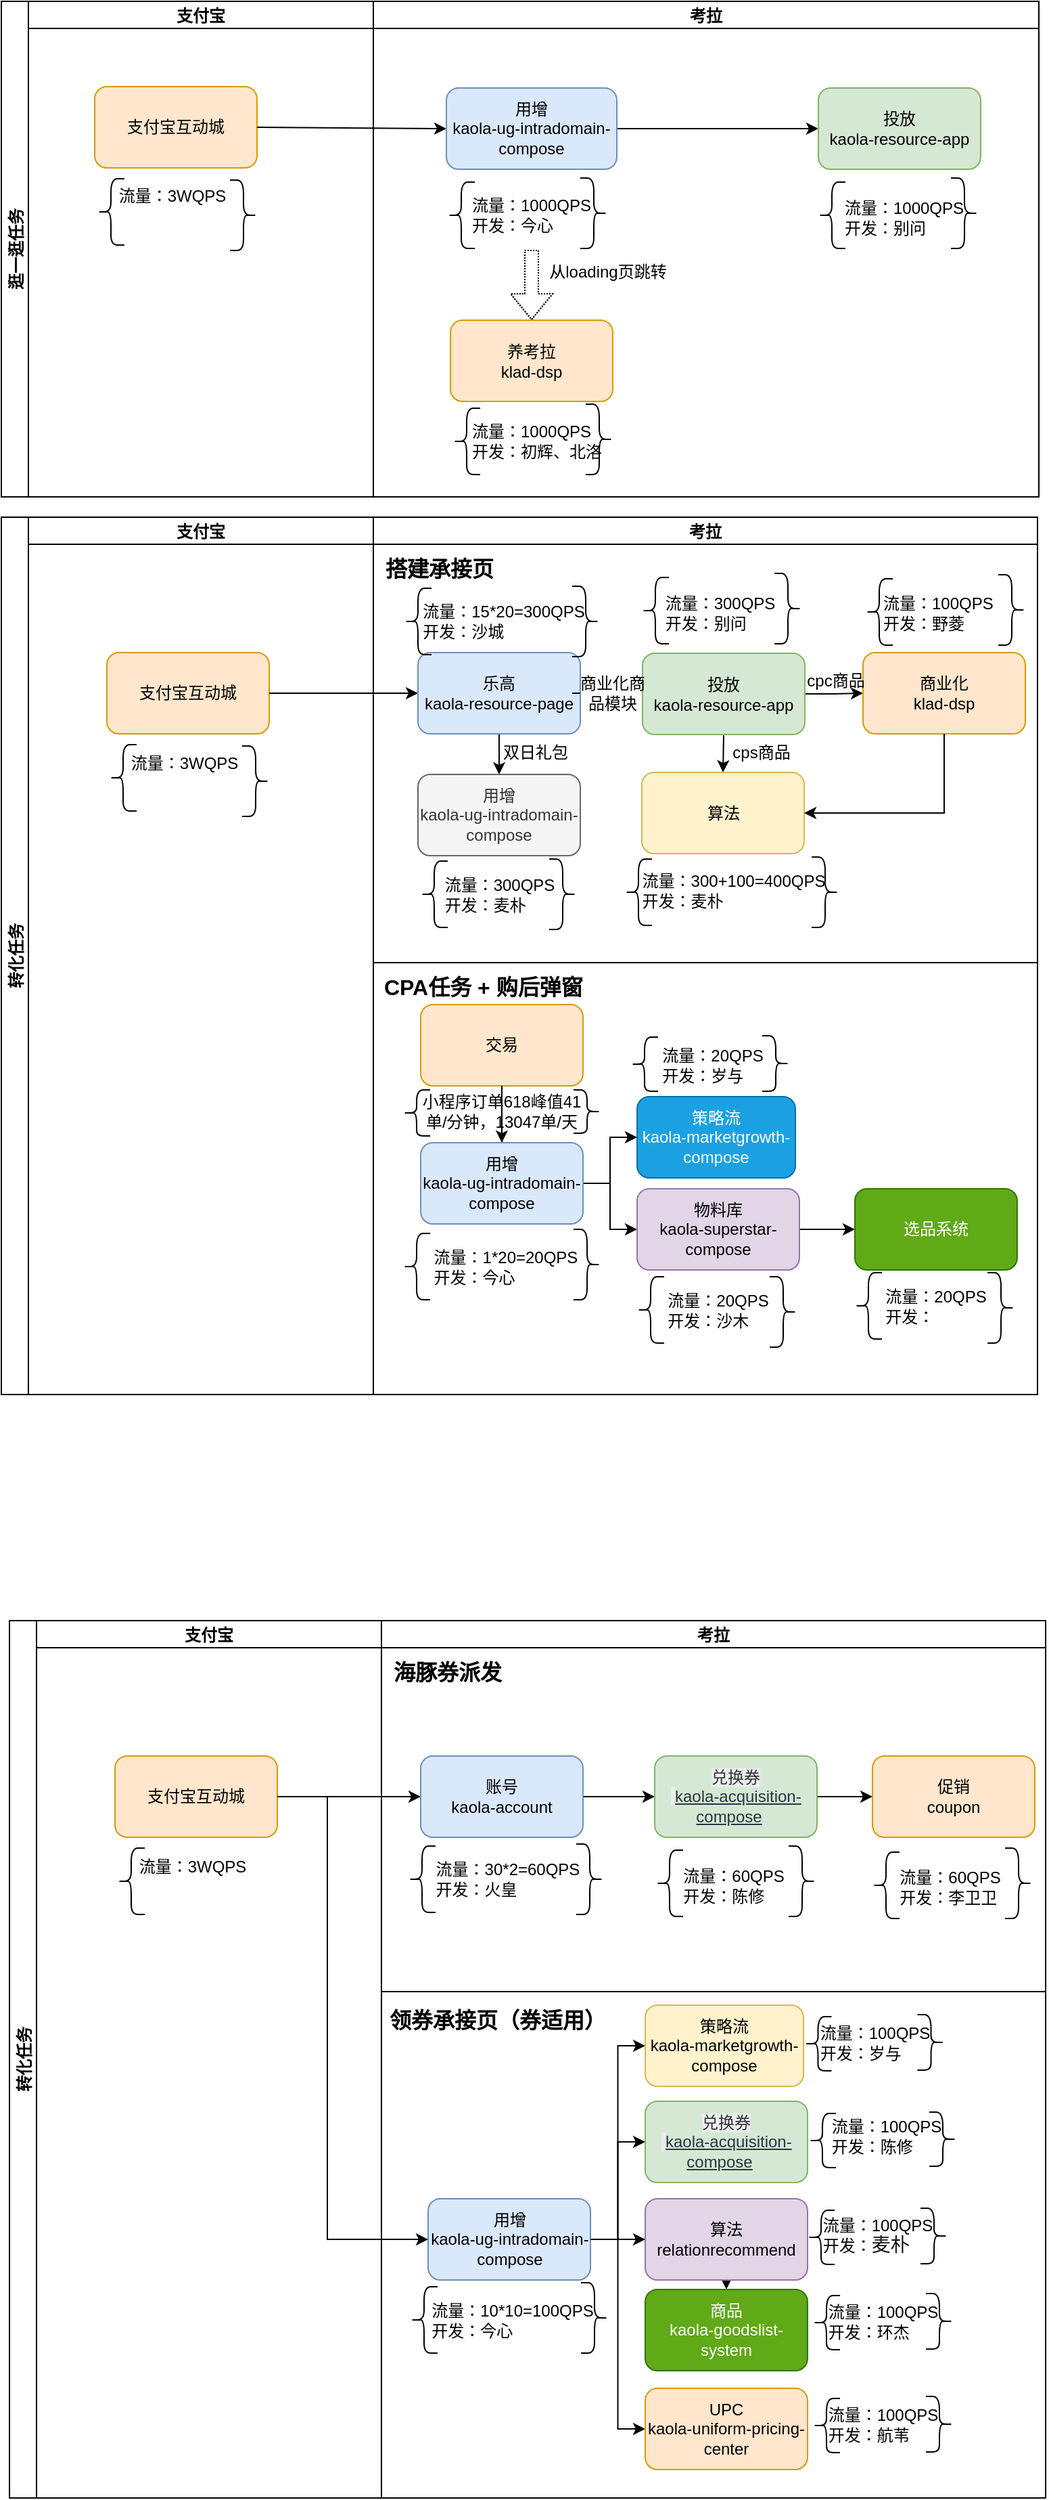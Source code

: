 <mxfile version="15.5.0" type="github">
  <diagram id="3BlrjxMipyuI-pAeFl_A" name="Page-1">
    <mxGraphModel dx="1186" dy="664" grid="0" gridSize="10" guides="1" tooltips="1" connect="1" arrows="1" fold="1" page="1" pageScale="1" pageWidth="827" pageHeight="1169" math="0" shadow="0">
      <root>
        <mxCell id="0" />
        <mxCell id="1" parent="0" />
        <mxCell id="on9SmiyIinQA-yeNhoOn-1" value="转化任务" style="swimlane;childLayout=stackLayout;resizeParent=1;resizeParentMax=0;startSize=20;horizontal=0;horizontalStack=1;" parent="1" vertex="1">
          <mxGeometry x="36" y="421" width="766" height="648" as="geometry" />
        </mxCell>
        <mxCell id="on9SmiyIinQA-yeNhoOn-2" value="支付宝" style="swimlane;startSize=20;" parent="on9SmiyIinQA-yeNhoOn-1" vertex="1">
          <mxGeometry x="20" width="255" height="648" as="geometry" />
        </mxCell>
        <mxCell id="on9SmiyIinQA-yeNhoOn-13" value="支付宝互动城" style="rounded=1;whiteSpace=wrap;html=1;fillColor=#ffe6cc;strokeColor=#d79b00;" parent="on9SmiyIinQA-yeNhoOn-2" vertex="1">
          <mxGeometry x="58" y="100" width="120" height="60" as="geometry" />
        </mxCell>
        <mxCell id="on9SmiyIinQA-yeNhoOn-27" value="" style="shape=curlyBracket;whiteSpace=wrap;html=1;rounded=1;gradientColor=none;" parent="on9SmiyIinQA-yeNhoOn-2" vertex="1">
          <mxGeometry x="60" y="168" width="20" height="49" as="geometry" />
        </mxCell>
        <mxCell id="on9SmiyIinQA-yeNhoOn-28" value="流量：3WQPS" style="text;html=1;strokeColor=none;fillColor=none;align=center;verticalAlign=middle;whiteSpace=wrap;rounded=0;" parent="on9SmiyIinQA-yeNhoOn-2" vertex="1">
          <mxGeometry x="71" y="172" width="89" height="20" as="geometry" />
        </mxCell>
        <mxCell id="on9SmiyIinQA-yeNhoOn-20" value="" style="endArrow=classic;html=1;exitX=1;exitY=0.5;exitDx=0;exitDy=0;entryX=0;entryY=0.5;entryDx=0;entryDy=0;" parent="on9SmiyIinQA-yeNhoOn-1" source="on9SmiyIinQA-yeNhoOn-13" target="on9SmiyIinQA-yeNhoOn-15" edge="1">
          <mxGeometry width="50" height="50" relative="1" as="geometry">
            <mxPoint x="263" y="281" as="sourcePoint" />
            <mxPoint x="313" y="231" as="targetPoint" />
          </mxGeometry>
        </mxCell>
        <mxCell id="on9SmiyIinQA-yeNhoOn-147" value="" style="endArrow=none;html=1;entryX=1;entryY=0.5;entryDx=0;entryDy=0;exitX=0;exitY=0.5;exitDx=0;exitDy=0;" parent="on9SmiyIinQA-yeNhoOn-1" edge="1">
          <mxGeometry width="50" height="50" relative="1" as="geometry">
            <mxPoint x="275" y="329" as="sourcePoint" />
            <mxPoint x="766" y="329" as="targetPoint" />
            <Array as="points">
              <mxPoint x="532" y="329" />
            </Array>
          </mxGeometry>
        </mxCell>
        <mxCell id="on9SmiyIinQA-yeNhoOn-4" value="考拉" style="swimlane;startSize=20;" parent="on9SmiyIinQA-yeNhoOn-1" vertex="1">
          <mxGeometry x="275" width="491" height="648" as="geometry">
            <mxRectangle x="260" width="30" height="480" as="alternateBounds" />
          </mxGeometry>
        </mxCell>
        <mxCell id="on9SmiyIinQA-yeNhoOn-21" style="edgeStyle=orthogonalEdgeStyle;rounded=0;orthogonalLoop=1;jettySize=auto;html=1;exitX=1;exitY=0.5;exitDx=0;exitDy=0;entryX=0;entryY=0.5;entryDx=0;entryDy=0;startArrow=none;" parent="on9SmiyIinQA-yeNhoOn-4" source="VL4KkUoiTy9JS5x9sLnD-87" target="on9SmiyIinQA-yeNhoOn-16" edge="1">
          <mxGeometry relative="1" as="geometry" />
        </mxCell>
        <mxCell id="VL4KkUoiTy9JS5x9sLnD-82" style="edgeStyle=orthogonalEdgeStyle;rounded=0;orthogonalLoop=1;jettySize=auto;html=1;exitX=0.5;exitY=1;exitDx=0;exitDy=0;" edge="1" parent="on9SmiyIinQA-yeNhoOn-4" source="on9SmiyIinQA-yeNhoOn-15" target="VL4KkUoiTy9JS5x9sLnD-81">
          <mxGeometry relative="1" as="geometry" />
        </mxCell>
        <mxCell id="on9SmiyIinQA-yeNhoOn-15" value="乐高&lt;br&gt;kaola-resource-page" style="rounded=1;whiteSpace=wrap;html=1;fillColor=#dae8fc;strokeColor=#6c8ebf;" parent="on9SmiyIinQA-yeNhoOn-4" vertex="1">
          <mxGeometry x="33" y="100" width="120" height="60" as="geometry" />
        </mxCell>
        <mxCell id="on9SmiyIinQA-yeNhoOn-22" style="edgeStyle=orthogonalEdgeStyle;rounded=0;orthogonalLoop=1;jettySize=auto;html=1;exitX=1;exitY=0.5;exitDx=0;exitDy=0;entryX=0;entryY=0.5;entryDx=0;entryDy=0;" parent="on9SmiyIinQA-yeNhoOn-4" source="on9SmiyIinQA-yeNhoOn-16" target="on9SmiyIinQA-yeNhoOn-17" edge="1">
          <mxGeometry relative="1" as="geometry" />
        </mxCell>
        <mxCell id="on9SmiyIinQA-yeNhoOn-23" style="edgeStyle=orthogonalEdgeStyle;rounded=0;orthogonalLoop=1;jettySize=auto;html=1;exitX=0.5;exitY=1;exitDx=0;exitDy=0;entryX=0.5;entryY=0;entryDx=0;entryDy=0;" parent="on9SmiyIinQA-yeNhoOn-4" source="on9SmiyIinQA-yeNhoOn-16" target="on9SmiyIinQA-yeNhoOn-18" edge="1">
          <mxGeometry relative="1" as="geometry" />
        </mxCell>
        <mxCell id="on9SmiyIinQA-yeNhoOn-16" value="投放&lt;br&gt;kaola-resource-app" style="rounded=1;whiteSpace=wrap;html=1;fillColor=#d5e8d4;strokeColor=#82b366;" parent="on9SmiyIinQA-yeNhoOn-4" vertex="1">
          <mxGeometry x="199" y="100.5" width="120" height="60" as="geometry" />
        </mxCell>
        <mxCell id="on9SmiyIinQA-yeNhoOn-17" value="商业化&lt;br&gt;klad-dsp" style="rounded=1;whiteSpace=wrap;html=1;fillColor=#ffe6cc;strokeColor=#d79b00;" parent="on9SmiyIinQA-yeNhoOn-4" vertex="1">
          <mxGeometry x="362" y="100" width="120" height="60" as="geometry" />
        </mxCell>
        <mxCell id="on9SmiyIinQA-yeNhoOn-18" value="算法" style="rounded=1;whiteSpace=wrap;html=1;fillColor=#fff2cc;strokeColor=#d6b656;" parent="on9SmiyIinQA-yeNhoOn-4" vertex="1">
          <mxGeometry x="198.5" y="188.5" width="120" height="60" as="geometry" />
        </mxCell>
        <mxCell id="on9SmiyIinQA-yeNhoOn-30" value="" style="shape=curlyBracket;whiteSpace=wrap;html=1;rounded=1;gradientColor=none;" parent="on9SmiyIinQA-yeNhoOn-4" vertex="1">
          <mxGeometry x="23" y="52.5" width="20" height="49" as="geometry" />
        </mxCell>
        <mxCell id="on9SmiyIinQA-yeNhoOn-31" value="流量：15*20=300QPS&lt;br&gt;&lt;div style=&quot;text-align: left&quot;&gt;&lt;span&gt;开发：沙城&lt;/span&gt;&lt;/div&gt;" style="text;html=1;strokeColor=none;fillColor=none;align=center;verticalAlign=middle;whiteSpace=wrap;rounded=0;" parent="on9SmiyIinQA-yeNhoOn-4" vertex="1">
          <mxGeometry x="32" y="57.5" width="129" height="39" as="geometry" />
        </mxCell>
        <mxCell id="on9SmiyIinQA-yeNhoOn-32" value="" style="shape=curlyBracket;whiteSpace=wrap;html=1;rounded=1;flipH=1;gradientColor=none;" parent="on9SmiyIinQA-yeNhoOn-4" vertex="1">
          <mxGeometry x="147" y="51" width="20" height="52" as="geometry" />
        </mxCell>
        <mxCell id="on9SmiyIinQA-yeNhoOn-33" value="" style="shape=curlyBracket;whiteSpace=wrap;html=1;rounded=1;gradientColor=none;" parent="on9SmiyIinQA-yeNhoOn-4" vertex="1">
          <mxGeometry x="364" y="45.5" width="20" height="49" as="geometry" />
        </mxCell>
        <mxCell id="on9SmiyIinQA-yeNhoOn-34" value="流量：100QPS&lt;br&gt;开发：野菱" style="text;html=1;strokeColor=none;fillColor=none;align=left;verticalAlign=middle;whiteSpace=wrap;rounded=0;" parent="on9SmiyIinQA-yeNhoOn-4" vertex="1">
          <mxGeometry x="375" y="57" width="103" height="28" as="geometry" />
        </mxCell>
        <mxCell id="on9SmiyIinQA-yeNhoOn-35" value="" style="shape=curlyBracket;whiteSpace=wrap;html=1;rounded=1;flipH=1;gradientColor=none;" parent="on9SmiyIinQA-yeNhoOn-4" vertex="1">
          <mxGeometry x="462" y="42.5" width="20" height="52" as="geometry" />
        </mxCell>
        <mxCell id="on9SmiyIinQA-yeNhoOn-36" value="" style="shape=curlyBracket;whiteSpace=wrap;html=1;rounded=1;gradientColor=none;" parent="on9SmiyIinQA-yeNhoOn-4" vertex="1">
          <mxGeometry x="198.5" y="44.5" width="20" height="49" as="geometry" />
        </mxCell>
        <mxCell id="on9SmiyIinQA-yeNhoOn-37" value="流量：300QPS&lt;br&gt;&lt;div style=&quot;text-align: left&quot;&gt;&lt;span&gt;开发：别问&lt;/span&gt;&lt;/div&gt;" style="text;html=1;strokeColor=none;fillColor=none;align=center;verticalAlign=middle;whiteSpace=wrap;rounded=0;" parent="on9SmiyIinQA-yeNhoOn-4" vertex="1">
          <mxGeometry x="204.5" y="54.25" width="102.5" height="32.5" as="geometry" />
        </mxCell>
        <mxCell id="on9SmiyIinQA-yeNhoOn-38" value="" style="shape=curlyBracket;whiteSpace=wrap;html=1;rounded=1;flipH=1;gradientColor=none;" parent="on9SmiyIinQA-yeNhoOn-4" vertex="1">
          <mxGeometry x="296.5" y="41.5" width="20" height="52" as="geometry" />
        </mxCell>
        <mxCell id="on9SmiyIinQA-yeNhoOn-40" value="流量：300+100=400QPS&lt;br&gt;&lt;div style=&quot;text-align: left&quot;&gt;&lt;span&gt;开发：&lt;/span&gt;&lt;span&gt;麦朴&lt;/span&gt;&lt;/div&gt;" style="text;html=1;strokeColor=none;fillColor=none;align=center;verticalAlign=middle;whiteSpace=wrap;rounded=0;" parent="on9SmiyIinQA-yeNhoOn-4" vertex="1">
          <mxGeometry x="195" y="260.5" width="143" height="31" as="geometry" />
        </mxCell>
        <mxCell id="on9SmiyIinQA-yeNhoOn-125" style="edgeStyle=orthogonalEdgeStyle;rounded=0;orthogonalLoop=1;jettySize=auto;html=1;exitX=0.5;exitY=1;exitDx=0;exitDy=0;startArrow=none;" parent="on9SmiyIinQA-yeNhoOn-4" source="VL4KkUoiTy9JS5x9sLnD-2" target="on9SmiyIinQA-yeNhoOn-121" edge="1">
          <mxGeometry relative="1" as="geometry" />
        </mxCell>
        <mxCell id="on9SmiyIinQA-yeNhoOn-119" value="交易" style="rounded=1;whiteSpace=wrap;html=1;glass=0;fillColor=#ffe6cc;strokeColor=#d79b00;" parent="on9SmiyIinQA-yeNhoOn-4" vertex="1">
          <mxGeometry x="35" y="360" width="120" height="60" as="geometry" />
        </mxCell>
        <mxCell id="on9SmiyIinQA-yeNhoOn-136" style="edgeStyle=orthogonalEdgeStyle;rounded=0;orthogonalLoop=1;jettySize=auto;html=1;exitX=1;exitY=0.5;exitDx=0;exitDy=0;entryX=0;entryY=0.5;entryDx=0;entryDy=0;" parent="on9SmiyIinQA-yeNhoOn-4" source="on9SmiyIinQA-yeNhoOn-121" target="on9SmiyIinQA-yeNhoOn-126" edge="1">
          <mxGeometry relative="1" as="geometry" />
        </mxCell>
        <mxCell id="on9SmiyIinQA-yeNhoOn-137" style="edgeStyle=orthogonalEdgeStyle;rounded=0;orthogonalLoop=1;jettySize=auto;html=1;" parent="on9SmiyIinQA-yeNhoOn-4" source="on9SmiyIinQA-yeNhoOn-121" target="on9SmiyIinQA-yeNhoOn-128" edge="1">
          <mxGeometry relative="1" as="geometry" />
        </mxCell>
        <mxCell id="on9SmiyIinQA-yeNhoOn-121" value="用增&lt;br&gt;kaola-ug-intradomain-compose" style="rounded=1;whiteSpace=wrap;html=1;fillColor=#dae8fc;strokeColor=#6c8ebf;" parent="on9SmiyIinQA-yeNhoOn-4" vertex="1">
          <mxGeometry x="35" y="462" width="120" height="60" as="geometry" />
        </mxCell>
        <mxCell id="on9SmiyIinQA-yeNhoOn-122" value="" style="shape=curlyBracket;whiteSpace=wrap;html=1;rounded=1;gradientColor=none;" parent="on9SmiyIinQA-yeNhoOn-4" vertex="1">
          <mxGeometry x="22" y="529" width="20" height="49" as="geometry" />
        </mxCell>
        <mxCell id="on9SmiyIinQA-yeNhoOn-123" value="流量：1*20=20QPS&lt;br&gt;&lt;div style=&quot;text-align: left&quot;&gt;&lt;span&gt;开发：今心&lt;/span&gt;&lt;/div&gt;" style="text;html=1;strokeColor=none;fillColor=none;align=center;verticalAlign=middle;whiteSpace=wrap;rounded=0;" parent="on9SmiyIinQA-yeNhoOn-4" vertex="1">
          <mxGeometry x="34.5" y="534" width="126" height="39" as="geometry" />
        </mxCell>
        <mxCell id="on9SmiyIinQA-yeNhoOn-124" value="" style="shape=curlyBracket;whiteSpace=wrap;html=1;rounded=1;flipH=1;gradientColor=none;" parent="on9SmiyIinQA-yeNhoOn-4" vertex="1">
          <mxGeometry x="148" y="526" width="20" height="52" as="geometry" />
        </mxCell>
        <mxCell id="on9SmiyIinQA-yeNhoOn-126" value="策略流&lt;br&gt;kaola-marketgrowth-compose" style="rounded=1;whiteSpace=wrap;html=1;glass=0;fillColor=#1ba1e2;strokeColor=#006EAF;fontColor=#ffffff;" parent="on9SmiyIinQA-yeNhoOn-4" vertex="1">
          <mxGeometry x="195" y="428" width="117" height="60" as="geometry" />
        </mxCell>
        <mxCell id="on9SmiyIinQA-yeNhoOn-139" value="" style="edgeStyle=orthogonalEdgeStyle;rounded=0;orthogonalLoop=1;jettySize=auto;html=1;" parent="on9SmiyIinQA-yeNhoOn-4" source="on9SmiyIinQA-yeNhoOn-128" target="on9SmiyIinQA-yeNhoOn-138" edge="1">
          <mxGeometry relative="1" as="geometry" />
        </mxCell>
        <mxCell id="on9SmiyIinQA-yeNhoOn-128" value="物料库&lt;br&gt;kaola-superstar-compose" style="rounded=1;whiteSpace=wrap;html=1;glass=0;fillColor=#e1d5e7;strokeColor=#9673a6;" parent="on9SmiyIinQA-yeNhoOn-4" vertex="1">
          <mxGeometry x="195" y="496" width="120" height="60" as="geometry" />
        </mxCell>
        <mxCell id="on9SmiyIinQA-yeNhoOn-130" value="流量：20QPS&lt;br&gt;&lt;div style=&quot;text-align: left&quot;&gt;&lt;span&gt;开发：岁与&lt;/span&gt;&lt;/div&gt;" style="text;html=1;strokeColor=none;fillColor=none;align=center;verticalAlign=middle;whiteSpace=wrap;rounded=0;" parent="on9SmiyIinQA-yeNhoOn-4" vertex="1">
          <mxGeometry x="199" y="389" width="103.5" height="31" as="geometry" />
        </mxCell>
        <mxCell id="on9SmiyIinQA-yeNhoOn-131" value="" style="shape=curlyBracket;whiteSpace=wrap;html=1;rounded=1;gradientColor=none;" parent="on9SmiyIinQA-yeNhoOn-4" vertex="1">
          <mxGeometry x="190.5" y="384" width="20" height="40" as="geometry" />
        </mxCell>
        <mxCell id="on9SmiyIinQA-yeNhoOn-132" value="" style="shape=curlyBracket;whiteSpace=wrap;html=1;rounded=1;flipH=1;gradientColor=none;" parent="on9SmiyIinQA-yeNhoOn-4" vertex="1">
          <mxGeometry x="287.5" y="383" width="20" height="41" as="geometry" />
        </mxCell>
        <mxCell id="on9SmiyIinQA-yeNhoOn-133" value="流量：20QPS&lt;br&gt;&lt;div style=&quot;text-align: left&quot;&gt;&lt;span&gt;开发：沙木&lt;/span&gt;&lt;/div&gt;" style="text;html=1;strokeColor=none;fillColor=none;align=center;verticalAlign=middle;whiteSpace=wrap;rounded=0;" parent="on9SmiyIinQA-yeNhoOn-4" vertex="1">
          <mxGeometry x="203" y="570" width="103.5" height="31" as="geometry" />
        </mxCell>
        <mxCell id="on9SmiyIinQA-yeNhoOn-134" value="" style="shape=curlyBracket;whiteSpace=wrap;html=1;rounded=1;gradientColor=none;" parent="on9SmiyIinQA-yeNhoOn-4" vertex="1">
          <mxGeometry x="195" y="561" width="20" height="49" as="geometry" />
        </mxCell>
        <mxCell id="on9SmiyIinQA-yeNhoOn-135" value="" style="shape=curlyBracket;whiteSpace=wrap;html=1;rounded=1;flipH=1;gradientColor=none;" parent="on9SmiyIinQA-yeNhoOn-4" vertex="1">
          <mxGeometry x="293" y="561" width="20" height="52" as="geometry" />
        </mxCell>
        <mxCell id="on9SmiyIinQA-yeNhoOn-138" value="选品系统" style="rounded=1;whiteSpace=wrap;html=1;glass=0;fillColor=#60a917;strokeColor=#2D7600;fontColor=#ffffff;" parent="on9SmiyIinQA-yeNhoOn-4" vertex="1">
          <mxGeometry x="356" y="496" width="120" height="60" as="geometry" />
        </mxCell>
        <mxCell id="on9SmiyIinQA-yeNhoOn-148" value="搭建承接页" style="text;strokeColor=none;fillColor=none;align=left;verticalAlign=top;spacingLeft=4;spacingRight=4;overflow=hidden;rotatable=0;points=[[0,0.5],[1,0.5]];portConstraint=eastwest;rounded=0;glass=0;fontStyle=1;fontSize=16;" parent="on9SmiyIinQA-yeNhoOn-4" vertex="1">
          <mxGeometry x="3" y="22" width="117" height="26" as="geometry" />
        </mxCell>
        <mxCell id="on9SmiyIinQA-yeNhoOn-149" value="CPA任务 + 购后弹窗" style="text;strokeColor=none;fillColor=none;align=left;verticalAlign=top;spacingLeft=4;spacingRight=4;overflow=hidden;rotatable=0;points=[[0,0.5],[1,0.5]];portConstraint=eastwest;rounded=0;glass=0;fontStyle=1;fontSize=16;" parent="on9SmiyIinQA-yeNhoOn-4" vertex="1">
          <mxGeometry x="2" y="331" width="164" height="26" as="geometry" />
        </mxCell>
        <mxCell id="VL4KkUoiTy9JS5x9sLnD-2" value="小程序订单618峰值41单/分钟，13047单/天" style="text;html=1;strokeColor=none;fillColor=none;align=center;verticalAlign=middle;whiteSpace=wrap;rounded=0;" vertex="1" parent="on9SmiyIinQA-yeNhoOn-4">
          <mxGeometry x="33.25" y="425" width="123.5" height="27" as="geometry" />
        </mxCell>
        <mxCell id="VL4KkUoiTy9JS5x9sLnD-3" value="" style="edgeStyle=orthogonalEdgeStyle;rounded=0;orthogonalLoop=1;jettySize=auto;html=1;exitX=0.5;exitY=1;exitDx=0;exitDy=0;endArrow=none;" edge="1" parent="on9SmiyIinQA-yeNhoOn-4" source="on9SmiyIinQA-yeNhoOn-119" target="VL4KkUoiTy9JS5x9sLnD-2">
          <mxGeometry relative="1" as="geometry">
            <mxPoint x="406" y="855" as="sourcePoint" />
            <mxPoint x="406" y="883" as="targetPoint" />
          </mxGeometry>
        </mxCell>
        <mxCell id="VL4KkUoiTy9JS5x9sLnD-4" value="" style="endArrow=classic;html=1;rounded=0;edgeStyle=orthogonalEdgeStyle;exitX=0.5;exitY=1;exitDx=0;exitDy=0;entryX=1;entryY=0.5;entryDx=0;entryDy=0;" edge="1" parent="on9SmiyIinQA-yeNhoOn-4" source="on9SmiyIinQA-yeNhoOn-17" target="on9SmiyIinQA-yeNhoOn-18">
          <mxGeometry width="50" height="50" relative="1" as="geometry">
            <mxPoint x="382" y="305" as="sourcePoint" />
            <mxPoint x="432" y="255" as="targetPoint" />
          </mxGeometry>
        </mxCell>
        <mxCell id="VL4KkUoiTy9JS5x9sLnD-7" value="" style="shape=curlyBracket;whiteSpace=wrap;html=1;rounded=1;" vertex="1" parent="on9SmiyIinQA-yeNhoOn-4">
          <mxGeometry x="22" y="423" width="20" height="34" as="geometry" />
        </mxCell>
        <mxCell id="VL4KkUoiTy9JS5x9sLnD-8" value="" style="shape=curlyBracket;whiteSpace=wrap;html=1;rounded=1;flipH=1;" vertex="1" parent="on9SmiyIinQA-yeNhoOn-4">
          <mxGeometry x="148" y="423" width="20" height="32" as="geometry" />
        </mxCell>
        <mxCell id="VL4KkUoiTy9JS5x9sLnD-81" value="用增&lt;br&gt;kaola-ug-intradomain-compose" style="rounded=1;whiteSpace=wrap;html=1;fillColor=#f5f5f5;strokeColor=#666666;fontColor=#333333;" vertex="1" parent="on9SmiyIinQA-yeNhoOn-4">
          <mxGeometry x="33" y="190" width="120" height="60" as="geometry" />
        </mxCell>
        <mxCell id="VL4KkUoiTy9JS5x9sLnD-83" value="双日礼包" style="text;html=1;strokeColor=none;fillColor=none;align=center;verticalAlign=middle;whiteSpace=wrap;rounded=0;" vertex="1" parent="on9SmiyIinQA-yeNhoOn-4">
          <mxGeometry x="89" y="164" width="62" height="19" as="geometry" />
        </mxCell>
        <mxCell id="on9SmiyIinQA-yeNhoOn-39" value="" style="shape=curlyBracket;whiteSpace=wrap;html=1;rounded=1;gradientColor=none;" parent="on9SmiyIinQA-yeNhoOn-4" vertex="1">
          <mxGeometry x="186" y="252.5" width="20" height="49" as="geometry" />
        </mxCell>
        <mxCell id="on9SmiyIinQA-yeNhoOn-41" value="" style="shape=curlyBracket;whiteSpace=wrap;html=1;rounded=1;flipH=1;gradientColor=none;" parent="on9SmiyIinQA-yeNhoOn-4" vertex="1">
          <mxGeometry x="324" y="251" width="20" height="52" as="geometry" />
        </mxCell>
        <mxCell id="VL4KkUoiTy9JS5x9sLnD-84" value="流量：300QPS&lt;br&gt;&lt;div style=&quot;text-align: left&quot;&gt;&lt;span&gt;开发：&lt;/span&gt;&lt;span&gt;麦朴&lt;/span&gt;&lt;/div&gt;" style="text;html=1;strokeColor=none;fillColor=none;align=center;verticalAlign=middle;whiteSpace=wrap;rounded=0;" vertex="1" parent="on9SmiyIinQA-yeNhoOn-4">
          <mxGeometry x="21.5" y="263" width="143" height="31" as="geometry" />
        </mxCell>
        <mxCell id="VL4KkUoiTy9JS5x9sLnD-85" value="" style="shape=curlyBracket;whiteSpace=wrap;html=1;rounded=1;gradientColor=none;size=0.5;" vertex="1" parent="on9SmiyIinQA-yeNhoOn-4">
          <mxGeometry x="35" y="254" width="20" height="49" as="geometry" />
        </mxCell>
        <mxCell id="VL4KkUoiTy9JS5x9sLnD-86" value="" style="shape=curlyBracket;whiteSpace=wrap;html=1;rounded=1;flipH=1;gradientColor=none;" vertex="1" parent="on9SmiyIinQA-yeNhoOn-4">
          <mxGeometry x="130" y="252.5" width="20" height="52" as="geometry" />
        </mxCell>
        <mxCell id="VL4KkUoiTy9JS5x9sLnD-87" value="商业化商品模块" style="text;html=1;strokeColor=none;fillColor=none;align=center;verticalAlign=middle;whiteSpace=wrap;rounded=0;" vertex="1" parent="on9SmiyIinQA-yeNhoOn-4">
          <mxGeometry x="147" y="115" width="60" height="30" as="geometry" />
        </mxCell>
        <mxCell id="VL4KkUoiTy9JS5x9sLnD-88" value="" style="edgeStyle=orthogonalEdgeStyle;rounded=0;orthogonalLoop=1;jettySize=auto;html=1;exitX=1;exitY=0.5;exitDx=0;exitDy=0;entryX=0;entryY=0.5;entryDx=0;entryDy=0;endArrow=none;" edge="1" parent="on9SmiyIinQA-yeNhoOn-4" source="on9SmiyIinQA-yeNhoOn-15" target="VL4KkUoiTy9JS5x9sLnD-87">
          <mxGeometry relative="1" as="geometry">
            <mxPoint x="464" y="551" as="sourcePoint" />
            <mxPoint x="510" y="551.5" as="targetPoint" />
          </mxGeometry>
        </mxCell>
        <mxCell id="VL4KkUoiTy9JS5x9sLnD-89" value="cps商品" style="text;html=1;strokeColor=none;fillColor=none;align=center;verticalAlign=middle;whiteSpace=wrap;rounded=0;" vertex="1" parent="on9SmiyIinQA-yeNhoOn-4">
          <mxGeometry x="256.5" y="158.5" width="60" height="30" as="geometry" />
        </mxCell>
        <mxCell id="VL4KkUoiTy9JS5x9sLnD-90" value="cpc商品" style="text;html=1;strokeColor=none;fillColor=none;align=center;verticalAlign=middle;whiteSpace=wrap;rounded=0;" vertex="1" parent="on9SmiyIinQA-yeNhoOn-4">
          <mxGeometry x="312" y="106" width="60" height="30" as="geometry" />
        </mxCell>
        <mxCell id="on9SmiyIinQA-yeNhoOn-26" value="" style="shape=curlyBracket;whiteSpace=wrap;html=1;rounded=1;flipH=1;gradientColor=none;" parent="1" vertex="1">
          <mxGeometry x="214" y="590" width="20" height="52" as="geometry" />
        </mxCell>
        <mxCell id="on9SmiyIinQA-yeNhoOn-62" value="逛一逛任务" style="swimlane;childLayout=stackLayout;resizeParent=1;resizeParentMax=0;startSize=20;horizontal=0;horizontalStack=1;" parent="1" vertex="1">
          <mxGeometry x="36" y="40" width="767" height="366" as="geometry" />
        </mxCell>
        <mxCell id="on9SmiyIinQA-yeNhoOn-63" value="支付宝" style="swimlane;startSize=20;" parent="on9SmiyIinQA-yeNhoOn-62" vertex="1">
          <mxGeometry x="20" width="255" height="366" as="geometry" />
        </mxCell>
        <mxCell id="on9SmiyIinQA-yeNhoOn-64" value="支付宝互动城" style="rounded=1;whiteSpace=wrap;html=1;fillColor=#ffe6cc;strokeColor=#d79b00;" parent="on9SmiyIinQA-yeNhoOn-63" vertex="1">
          <mxGeometry x="49" y="63" width="120" height="60" as="geometry" />
        </mxCell>
        <mxCell id="on9SmiyIinQA-yeNhoOn-65" value="" style="shape=curlyBracket;whiteSpace=wrap;html=1;rounded=1;gradientColor=none;" parent="on9SmiyIinQA-yeNhoOn-63" vertex="1">
          <mxGeometry x="51" y="131" width="20" height="49" as="geometry" />
        </mxCell>
        <mxCell id="on9SmiyIinQA-yeNhoOn-66" value="流量：3WQPS" style="text;html=1;strokeColor=none;fillColor=none;align=center;verticalAlign=middle;whiteSpace=wrap;rounded=0;" parent="on9SmiyIinQA-yeNhoOn-63" vertex="1">
          <mxGeometry x="62" y="134" width="89" height="20" as="geometry" />
        </mxCell>
        <mxCell id="on9SmiyIinQA-yeNhoOn-67" value="" style="endArrow=classic;html=1;exitX=1;exitY=0.5;exitDx=0;exitDy=0;entryX=0;entryY=0.5;entryDx=0;entryDy=0;" parent="on9SmiyIinQA-yeNhoOn-62" source="on9SmiyIinQA-yeNhoOn-64" target="on9SmiyIinQA-yeNhoOn-70" edge="1">
          <mxGeometry width="50" height="50" relative="1" as="geometry">
            <mxPoint x="254" y="244" as="sourcePoint" />
            <mxPoint x="304" y="194" as="targetPoint" />
          </mxGeometry>
        </mxCell>
        <mxCell id="on9SmiyIinQA-yeNhoOn-68" value="考拉" style="swimlane;startSize=20;" parent="on9SmiyIinQA-yeNhoOn-62" vertex="1">
          <mxGeometry x="275" width="492" height="366" as="geometry">
            <mxRectangle x="260" width="30" height="480" as="alternateBounds" />
          </mxGeometry>
        </mxCell>
        <mxCell id="on9SmiyIinQA-yeNhoOn-69" style="edgeStyle=orthogonalEdgeStyle;rounded=0;orthogonalLoop=1;jettySize=auto;html=1;exitX=1;exitY=0.5;exitDx=0;exitDy=0;entryX=0;entryY=0.5;entryDx=0;entryDy=0;" parent="on9SmiyIinQA-yeNhoOn-68" source="on9SmiyIinQA-yeNhoOn-70" target="on9SmiyIinQA-yeNhoOn-73" edge="1">
          <mxGeometry relative="1" as="geometry" />
        </mxCell>
        <mxCell id="on9SmiyIinQA-yeNhoOn-70" value="用增&lt;br&gt;kaola-ug-intradomain-compose" style="rounded=1;whiteSpace=wrap;html=1;fillColor=#dae8fc;strokeColor=#6c8ebf;" parent="on9SmiyIinQA-yeNhoOn-68" vertex="1">
          <mxGeometry x="54" y="64" width="126" height="60" as="geometry" />
        </mxCell>
        <mxCell id="on9SmiyIinQA-yeNhoOn-73" value="投放&lt;br&gt;kaola-resource-app" style="rounded=1;whiteSpace=wrap;html=1;fillColor=#d5e8d4;strokeColor=#82b366;" parent="on9SmiyIinQA-yeNhoOn-68" vertex="1">
          <mxGeometry x="329" y="64" width="120" height="60" as="geometry" />
        </mxCell>
        <mxCell id="on9SmiyIinQA-yeNhoOn-74" value="养考拉&lt;br&gt;klad-dsp" style="rounded=1;whiteSpace=wrap;html=1;fillColor=#ffe6cc;strokeColor=#d79b00;" parent="on9SmiyIinQA-yeNhoOn-68" vertex="1">
          <mxGeometry x="57" y="235.5" width="120" height="60" as="geometry" />
        </mxCell>
        <mxCell id="on9SmiyIinQA-yeNhoOn-76" value="" style="shape=curlyBracket;whiteSpace=wrap;html=1;rounded=1;gradientColor=none;" parent="on9SmiyIinQA-yeNhoOn-68" vertex="1">
          <mxGeometry x="55" y="133.5" width="20" height="49" as="geometry" />
        </mxCell>
        <mxCell id="on9SmiyIinQA-yeNhoOn-77" value="流量：1000QPS&lt;br&gt;&lt;div style=&quot;text-align: left&quot;&gt;&lt;span&gt;开发：今心&lt;/span&gt;&lt;/div&gt;" style="text;html=1;strokeColor=none;fillColor=none;align=center;verticalAlign=middle;whiteSpace=wrap;rounded=0;" parent="on9SmiyIinQA-yeNhoOn-68" vertex="1">
          <mxGeometry x="70" y="138.5" width="94" height="39" as="geometry" />
        </mxCell>
        <mxCell id="on9SmiyIinQA-yeNhoOn-78" value="" style="shape=curlyBracket;whiteSpace=wrap;html=1;rounded=1;flipH=1;gradientColor=none;" parent="on9SmiyIinQA-yeNhoOn-68" vertex="1">
          <mxGeometry x="153" y="130.5" width="20" height="52" as="geometry" />
        </mxCell>
        <mxCell id="on9SmiyIinQA-yeNhoOn-79" value="" style="shape=curlyBracket;whiteSpace=wrap;html=1;rounded=1;gradientColor=none;" parent="on9SmiyIinQA-yeNhoOn-68" vertex="1">
          <mxGeometry x="59" y="300.5" width="20" height="49" as="geometry" />
        </mxCell>
        <mxCell id="on9SmiyIinQA-yeNhoOn-80" value="流量：1000QPS&lt;br&gt;开发：初辉、北洛" style="text;html=1;strokeColor=none;fillColor=none;align=left;verticalAlign=middle;whiteSpace=wrap;rounded=0;" parent="on9SmiyIinQA-yeNhoOn-68" vertex="1">
          <mxGeometry x="71" y="311" width="106" height="28" as="geometry" />
        </mxCell>
        <mxCell id="on9SmiyIinQA-yeNhoOn-81" value="" style="shape=curlyBracket;whiteSpace=wrap;html=1;rounded=1;flipH=1;gradientColor=none;" parent="on9SmiyIinQA-yeNhoOn-68" vertex="1">
          <mxGeometry x="157" y="297.5" width="20" height="52" as="geometry" />
        </mxCell>
        <mxCell id="on9SmiyIinQA-yeNhoOn-82" value="" style="shape=curlyBracket;whiteSpace=wrap;html=1;rounded=1;gradientColor=none;" parent="on9SmiyIinQA-yeNhoOn-68" vertex="1">
          <mxGeometry x="329" y="133.5" width="20" height="49" as="geometry" />
        </mxCell>
        <mxCell id="on9SmiyIinQA-yeNhoOn-83" value="流量：1000QPS&lt;br&gt;&lt;div style=&quot;text-align: left&quot;&gt;&lt;span&gt;开发：别问&lt;/span&gt;&lt;/div&gt;" style="text;html=1;strokeColor=none;fillColor=none;align=center;verticalAlign=middle;whiteSpace=wrap;rounded=0;" parent="on9SmiyIinQA-yeNhoOn-68" vertex="1">
          <mxGeometry x="343" y="143.25" width="99" height="32.5" as="geometry" />
        </mxCell>
        <mxCell id="on9SmiyIinQA-yeNhoOn-84" value="" style="shape=curlyBracket;whiteSpace=wrap;html=1;rounded=1;flipH=1;gradientColor=none;" parent="on9SmiyIinQA-yeNhoOn-68" vertex="1">
          <mxGeometry x="427" y="130.5" width="20" height="52" as="geometry" />
        </mxCell>
        <mxCell id="on9SmiyIinQA-yeNhoOn-90" value="" style="shape=flexArrow;endArrow=classic;html=1;entryX=0.5;entryY=0;entryDx=0;entryDy=0;dashed=1;dashPattern=1 1;" parent="on9SmiyIinQA-yeNhoOn-68" target="on9SmiyIinQA-yeNhoOn-74" edge="1">
          <mxGeometry width="50" height="50" relative="1" as="geometry">
            <mxPoint x="117" y="183.5" as="sourcePoint" />
            <mxPoint x="229" y="202.5" as="targetPoint" />
            <Array as="points">
              <mxPoint x="117" y="203.5" />
            </Array>
          </mxGeometry>
        </mxCell>
        <mxCell id="on9SmiyIinQA-yeNhoOn-91" value="从loading页跳转" style="text;html=1;strokeColor=none;fillColor=none;align=center;verticalAlign=middle;whiteSpace=wrap;rounded=0;glass=0;" parent="on9SmiyIinQA-yeNhoOn-68" vertex="1">
          <mxGeometry x="119" y="190" width="109" height="20" as="geometry" />
        </mxCell>
        <mxCell id="on9SmiyIinQA-yeNhoOn-86" value="" style="shape=curlyBracket;whiteSpace=wrap;html=1;rounded=1;flipH=1;gradientColor=none;" parent="1" vertex="1">
          <mxGeometry x="205" y="172" width="20" height="52" as="geometry" />
        </mxCell>
        <mxCell id="on9SmiyIinQA-yeNhoOn-143" value="流量：20QPS&lt;br&gt;&lt;div style=&quot;text-align: left&quot;&gt;&lt;span&gt;开发：&lt;/span&gt;&lt;/div&gt;" style="text;html=1;strokeColor=none;fillColor=none;align=center;verticalAlign=middle;whiteSpace=wrap;rounded=0;" parent="1" vertex="1">
          <mxGeometry x="675" y="988" width="103.5" height="31" as="geometry" />
        </mxCell>
        <mxCell id="on9SmiyIinQA-yeNhoOn-144" value="" style="shape=curlyBracket;whiteSpace=wrap;html=1;rounded=1;gradientColor=none;" parent="1" vertex="1">
          <mxGeometry x="667" y="979" width="20" height="49" as="geometry" />
        </mxCell>
        <mxCell id="on9SmiyIinQA-yeNhoOn-145" value="" style="shape=curlyBracket;whiteSpace=wrap;html=1;rounded=1;flipH=1;gradientColor=none;" parent="1" vertex="1">
          <mxGeometry x="765" y="979" width="20" height="52" as="geometry" />
        </mxCell>
        <mxCell id="VL4KkUoiTy9JS5x9sLnD-9" value="转化任务" style="swimlane;childLayout=stackLayout;resizeParent=1;resizeParentMax=0;startSize=20;horizontal=0;horizontalStack=1;" vertex="1" parent="1">
          <mxGeometry x="42" y="1236" width="766" height="648" as="geometry" />
        </mxCell>
        <mxCell id="VL4KkUoiTy9JS5x9sLnD-10" value="支付宝" style="swimlane;startSize=20;" vertex="1" parent="VL4KkUoiTy9JS5x9sLnD-9">
          <mxGeometry x="20" width="255" height="648" as="geometry" />
        </mxCell>
        <mxCell id="VL4KkUoiTy9JS5x9sLnD-11" value="支付宝互动城" style="rounded=1;whiteSpace=wrap;html=1;fillColor=#ffe6cc;strokeColor=#d79b00;" vertex="1" parent="VL4KkUoiTy9JS5x9sLnD-10">
          <mxGeometry x="58" y="100" width="120" height="60" as="geometry" />
        </mxCell>
        <mxCell id="VL4KkUoiTy9JS5x9sLnD-12" value="" style="shape=curlyBracket;whiteSpace=wrap;html=1;rounded=1;gradientColor=none;" vertex="1" parent="VL4KkUoiTy9JS5x9sLnD-10">
          <mxGeometry x="60" y="168" width="20" height="49" as="geometry" />
        </mxCell>
        <mxCell id="VL4KkUoiTy9JS5x9sLnD-13" value="流量：3WQPS" style="text;html=1;strokeColor=none;fillColor=none;align=center;verticalAlign=middle;whiteSpace=wrap;rounded=0;" vertex="1" parent="VL4KkUoiTy9JS5x9sLnD-10">
          <mxGeometry x="71" y="172" width="89" height="20" as="geometry" />
        </mxCell>
        <mxCell id="VL4KkUoiTy9JS5x9sLnD-14" value="" style="endArrow=classic;html=1;exitX=1;exitY=0.5;exitDx=0;exitDy=0;entryX=0;entryY=0.5;entryDx=0;entryDy=0;" edge="1" parent="VL4KkUoiTy9JS5x9sLnD-9" source="VL4KkUoiTy9JS5x9sLnD-11" target="VL4KkUoiTy9JS5x9sLnD-18">
          <mxGeometry width="50" height="50" relative="1" as="geometry">
            <mxPoint x="263" y="281" as="sourcePoint" />
            <mxPoint x="313" y="231" as="targetPoint" />
          </mxGeometry>
        </mxCell>
        <mxCell id="VL4KkUoiTy9JS5x9sLnD-15" value="" style="endArrow=none;html=1;entryX=1;entryY=0.5;entryDx=0;entryDy=0;exitX=0;exitY=0.5;exitDx=0;exitDy=0;" edge="1" parent="VL4KkUoiTy9JS5x9sLnD-9">
          <mxGeometry width="50" height="50" relative="1" as="geometry">
            <mxPoint x="275" y="274" as="sourcePoint" />
            <mxPoint x="766" y="274" as="targetPoint" />
            <Array as="points">
              <mxPoint x="532" y="274" />
            </Array>
          </mxGeometry>
        </mxCell>
        <mxCell id="VL4KkUoiTy9JS5x9sLnD-16" value="考拉" style="swimlane;startSize=20;" vertex="1" parent="VL4KkUoiTy9JS5x9sLnD-9">
          <mxGeometry x="275" width="491" height="648" as="geometry">
            <mxRectangle x="260" width="30" height="480" as="alternateBounds" />
          </mxGeometry>
        </mxCell>
        <mxCell id="VL4KkUoiTy9JS5x9sLnD-17" style="edgeStyle=orthogonalEdgeStyle;rounded=0;orthogonalLoop=1;jettySize=auto;html=1;exitX=1;exitY=0.5;exitDx=0;exitDy=0;entryX=0;entryY=0.5;entryDx=0;entryDy=0;" edge="1" parent="VL4KkUoiTy9JS5x9sLnD-16" source="VL4KkUoiTy9JS5x9sLnD-18" target="VL4KkUoiTy9JS5x9sLnD-21">
          <mxGeometry relative="1" as="geometry" />
        </mxCell>
        <mxCell id="VL4KkUoiTy9JS5x9sLnD-18" value="账号&lt;br&gt;kaola-account" style="rounded=1;whiteSpace=wrap;html=1;fillColor=#dae8fc;strokeColor=#6c8ebf;" vertex="1" parent="VL4KkUoiTy9JS5x9sLnD-16">
          <mxGeometry x="29" y="100" width="120" height="60" as="geometry" />
        </mxCell>
        <mxCell id="VL4KkUoiTy9JS5x9sLnD-76" style="edgeStyle=orthogonalEdgeStyle;rounded=0;orthogonalLoop=1;jettySize=auto;html=1;entryX=0;entryY=0.5;entryDx=0;entryDy=0;" edge="1" parent="VL4KkUoiTy9JS5x9sLnD-16" source="VL4KkUoiTy9JS5x9sLnD-21" target="VL4KkUoiTy9JS5x9sLnD-75">
          <mxGeometry relative="1" as="geometry" />
        </mxCell>
        <mxCell id="VL4KkUoiTy9JS5x9sLnD-21" value="&lt;span style=&quot;color: rgb(51 , 51 , 51) ; font-family: , , &amp;#34;segoe ui&amp;#34; , &amp;#34;roboto&amp;#34; , &amp;#34;helvetica neue&amp;#34; , &amp;#34;pingfang sc&amp;#34; , &amp;#34;noto sans&amp;#34; , &amp;#34;noto sans cjk sc&amp;#34; , &amp;#34;microsoft yahei&amp;#34; , &amp;#34;\\5fae软雅黑&amp;#34; , sans-serif ; background-color: rgb(235 , 236 , 240)&quot;&gt;兑换券&lt;br&gt;&amp;nbsp;&lt;/span&gt;&lt;a target=&quot;_blank&quot; href=&quot;https://aone.alibaba-inc.com/appcenter/app/detail?appId=119732&amp;amp;canRedirect=true&quot; style=&quot;box-sizing: border-box ; background-color: transparent ; color: rgb(42 , 53 , 66) ; outline: 0px ; font-family: , , &amp;#34;segoe ui&amp;#34; , &amp;#34;roboto&amp;#34; , &amp;#34;helvetica neue&amp;#34; , &amp;#34;pingfang sc&amp;#34; , &amp;#34;noto sans&amp;#34; , &amp;#34;noto sans cjk sc&amp;#34; , &amp;#34;microsoft yahei&amp;#34; , &amp;#34;\\5fae软雅黑&amp;#34; , sans-serif ; padding-right: 10px&quot;&gt;kaola-acquisition-compose&lt;/a&gt;" style="rounded=1;whiteSpace=wrap;html=1;fillColor=#d5e8d4;strokeColor=#82b366;" vertex="1" parent="VL4KkUoiTy9JS5x9sLnD-16">
          <mxGeometry x="202" y="100" width="120" height="60" as="geometry" />
        </mxCell>
        <mxCell id="VL4KkUoiTy9JS5x9sLnD-24" value="" style="shape=curlyBracket;whiteSpace=wrap;html=1;rounded=1;gradientColor=none;" vertex="1" parent="VL4KkUoiTy9JS5x9sLnD-16">
          <mxGeometry x="20" y="166.5" width="20" height="49" as="geometry" />
        </mxCell>
        <mxCell id="VL4KkUoiTy9JS5x9sLnD-25" value="流量：30*2=60QPS&lt;br&gt;&lt;div style=&quot;text-align: left&quot;&gt;&lt;span&gt;开发：火皇&lt;/span&gt;&lt;/div&gt;" style="text;html=1;strokeColor=none;fillColor=none;align=center;verticalAlign=middle;whiteSpace=wrap;rounded=0;" vertex="1" parent="VL4KkUoiTy9JS5x9sLnD-16">
          <mxGeometry x="29" y="171.5" width="129" height="39" as="geometry" />
        </mxCell>
        <mxCell id="VL4KkUoiTy9JS5x9sLnD-26" value="" style="shape=curlyBracket;whiteSpace=wrap;html=1;rounded=1;flipH=1;gradientColor=none;" vertex="1" parent="VL4KkUoiTy9JS5x9sLnD-16">
          <mxGeometry x="144" y="165" width="20" height="52" as="geometry" />
        </mxCell>
        <mxCell id="VL4KkUoiTy9JS5x9sLnD-30" value="" style="shape=curlyBracket;whiteSpace=wrap;html=1;rounded=1;gradientColor=none;" vertex="1" parent="VL4KkUoiTy9JS5x9sLnD-16">
          <mxGeometry x="203" y="169.5" width="20" height="49" as="geometry" />
        </mxCell>
        <mxCell id="VL4KkUoiTy9JS5x9sLnD-31" value="流量：60QPS&lt;br&gt;&lt;div style=&quot;text-align: left&quot;&gt;&lt;span&gt;开发：陈修&lt;/span&gt;&lt;/div&gt;" style="text;html=1;strokeColor=none;fillColor=none;align=center;verticalAlign=middle;whiteSpace=wrap;rounded=0;" vertex="1" parent="VL4KkUoiTy9JS5x9sLnD-16">
          <mxGeometry x="209" y="179.25" width="102.5" height="32.5" as="geometry" />
        </mxCell>
        <mxCell id="VL4KkUoiTy9JS5x9sLnD-32" value="" style="shape=curlyBracket;whiteSpace=wrap;html=1;rounded=1;flipH=1;gradientColor=none;" vertex="1" parent="VL4KkUoiTy9JS5x9sLnD-16">
          <mxGeometry x="301" y="166.5" width="20" height="52" as="geometry" />
        </mxCell>
        <mxCell id="VL4KkUoiTy9JS5x9sLnD-36" style="edgeStyle=orthogonalEdgeStyle;rounded=0;orthogonalLoop=1;jettySize=auto;html=1;exitX=1;exitY=0.5;exitDx=0;exitDy=0;entryX=0;entryY=0.5;entryDx=0;entryDy=0;" edge="1" parent="VL4KkUoiTy9JS5x9sLnD-16" source="VL4KkUoiTy9JS5x9sLnD-38" target="VL4KkUoiTy9JS5x9sLnD-42">
          <mxGeometry relative="1" as="geometry" />
        </mxCell>
        <mxCell id="VL4KkUoiTy9JS5x9sLnD-37" style="edgeStyle=orthogonalEdgeStyle;rounded=0;orthogonalLoop=1;jettySize=auto;html=1;" edge="1" parent="VL4KkUoiTy9JS5x9sLnD-16" source="VL4KkUoiTy9JS5x9sLnD-38" target="VL4KkUoiTy9JS5x9sLnD-44">
          <mxGeometry relative="1" as="geometry" />
        </mxCell>
        <mxCell id="VL4KkUoiTy9JS5x9sLnD-69" style="edgeStyle=orthogonalEdgeStyle;rounded=0;orthogonalLoop=1;jettySize=auto;html=1;entryX=0;entryY=0.5;entryDx=0;entryDy=0;" edge="1" parent="VL4KkUoiTy9JS5x9sLnD-16" source="VL4KkUoiTy9JS5x9sLnD-38" target="VL4KkUoiTy9JS5x9sLnD-59">
          <mxGeometry relative="1" as="geometry" />
        </mxCell>
        <mxCell id="VL4KkUoiTy9JS5x9sLnD-74" style="edgeStyle=orthogonalEdgeStyle;rounded=0;orthogonalLoop=1;jettySize=auto;html=1;entryX=0;entryY=0.5;entryDx=0;entryDy=0;" edge="1" parent="VL4KkUoiTy9JS5x9sLnD-16" source="VL4KkUoiTy9JS5x9sLnD-38" target="VL4KkUoiTy9JS5x9sLnD-70">
          <mxGeometry relative="1" as="geometry" />
        </mxCell>
        <mxCell id="VL4KkUoiTy9JS5x9sLnD-38" value="用增&lt;br&gt;kaola-ug-intradomain-compose" style="rounded=1;whiteSpace=wrap;html=1;fillColor=#dae8fc;strokeColor=#6c8ebf;" vertex="1" parent="VL4KkUoiTy9JS5x9sLnD-16">
          <mxGeometry x="34.5" y="427" width="120" height="60" as="geometry" />
        </mxCell>
        <mxCell id="VL4KkUoiTy9JS5x9sLnD-39" value="" style="shape=curlyBracket;whiteSpace=wrap;html=1;rounded=1;gradientColor=none;" vertex="1" parent="VL4KkUoiTy9JS5x9sLnD-16">
          <mxGeometry x="21.5" y="492" width="20" height="49" as="geometry" />
        </mxCell>
        <mxCell id="VL4KkUoiTy9JS5x9sLnD-40" value="流量：10*10=100QPS&lt;br&gt;&lt;div style=&quot;text-align: left&quot;&gt;&lt;span&gt;开发：今心&lt;/span&gt;&lt;/div&gt;" style="text;html=1;strokeColor=none;fillColor=none;align=center;verticalAlign=middle;whiteSpace=wrap;rounded=0;" vertex="1" parent="VL4KkUoiTy9JS5x9sLnD-16">
          <mxGeometry x="34" y="497" width="126" height="39" as="geometry" />
        </mxCell>
        <mxCell id="VL4KkUoiTy9JS5x9sLnD-41" value="" style="shape=curlyBracket;whiteSpace=wrap;html=1;rounded=1;flipH=1;gradientColor=none;" vertex="1" parent="VL4KkUoiTy9JS5x9sLnD-16">
          <mxGeometry x="147.5" y="489" width="20" height="52" as="geometry" />
        </mxCell>
        <mxCell id="VL4KkUoiTy9JS5x9sLnD-42" value="策略流&lt;br&gt;kaola-marketgrowth-compose" style="rounded=1;whiteSpace=wrap;html=1;glass=0;fillColor=#fff2cc;strokeColor=#d6b656;" vertex="1" parent="VL4KkUoiTy9JS5x9sLnD-16">
          <mxGeometry x="195" y="284" width="117" height="60" as="geometry" />
        </mxCell>
        <mxCell id="VL4KkUoiTy9JS5x9sLnD-43" value="" style="edgeStyle=orthogonalEdgeStyle;rounded=0;orthogonalLoop=1;jettySize=auto;html=1;exitX=1;exitY=0.5;exitDx=0;exitDy=0;" edge="1" parent="VL4KkUoiTy9JS5x9sLnD-16" source="VL4KkUoiTy9JS5x9sLnD-38" target="VL4KkUoiTy9JS5x9sLnD-51">
          <mxGeometry relative="1" as="geometry" />
        </mxCell>
        <mxCell id="VL4KkUoiTy9JS5x9sLnD-44" value="算法&lt;br&gt;relationrecommend" style="rounded=1;whiteSpace=wrap;html=1;glass=0;fillColor=#e1d5e7;strokeColor=#9673a6;" vertex="1" parent="VL4KkUoiTy9JS5x9sLnD-16">
          <mxGeometry x="195" y="427" width="120" height="60" as="geometry" />
        </mxCell>
        <mxCell id="VL4KkUoiTy9JS5x9sLnD-45" value="流量：100QPS&lt;br&gt;&lt;div style=&quot;text-align: left&quot;&gt;&lt;span&gt;开发：岁与&lt;/span&gt;&lt;/div&gt;" style="text;html=1;strokeColor=none;fillColor=none;align=center;verticalAlign=middle;whiteSpace=wrap;rounded=0;" vertex="1" parent="VL4KkUoiTy9JS5x9sLnD-16">
          <mxGeometry x="312.75" y="296" width="103.5" height="31" as="geometry" />
        </mxCell>
        <mxCell id="VL4KkUoiTy9JS5x9sLnD-46" value="" style="shape=curlyBracket;whiteSpace=wrap;html=1;rounded=1;gradientColor=none;" vertex="1" parent="VL4KkUoiTy9JS5x9sLnD-16">
          <mxGeometry x="312.75" y="292.5" width="20" height="40" as="geometry" />
        </mxCell>
        <mxCell id="VL4KkUoiTy9JS5x9sLnD-47" value="" style="shape=curlyBracket;whiteSpace=wrap;html=1;rounded=1;flipH=1;gradientColor=none;" vertex="1" parent="VL4KkUoiTy9JS5x9sLnD-16">
          <mxGeometry x="396.25" y="291" width="20" height="41" as="geometry" />
        </mxCell>
        <mxCell id="VL4KkUoiTy9JS5x9sLnD-51" value="商品&lt;br&gt;kaola-goodslist-system" style="rounded=1;whiteSpace=wrap;html=1;glass=0;fillColor=#60a917;strokeColor=#2D7600;fontColor=#ffffff;" vertex="1" parent="VL4KkUoiTy9JS5x9sLnD-16">
          <mxGeometry x="195" y="494" width="120" height="60" as="geometry" />
        </mxCell>
        <mxCell id="VL4KkUoiTy9JS5x9sLnD-52" value="海豚券派发" style="text;strokeColor=none;fillColor=none;align=left;verticalAlign=top;spacingLeft=4;spacingRight=4;overflow=hidden;rotatable=0;points=[[0,0.5],[1,0.5]];portConstraint=eastwest;rounded=0;glass=0;fontStyle=1;fontSize=16;" vertex="1" parent="VL4KkUoiTy9JS5x9sLnD-16">
          <mxGeometry x="3" y="22" width="117" height="26" as="geometry" />
        </mxCell>
        <mxCell id="VL4KkUoiTy9JS5x9sLnD-53" value="领券承接页（券适用）" style="text;strokeColor=none;fillColor=none;align=left;verticalAlign=top;spacingLeft=4;spacingRight=4;overflow=hidden;rotatable=0;points=[[0,0.5],[1,0.5]];portConstraint=eastwest;rounded=0;glass=0;fontStyle=1;fontSize=16;" vertex="1" parent="VL4KkUoiTy9JS5x9sLnD-16">
          <mxGeometry y="279" width="164" height="26" as="geometry" />
        </mxCell>
        <mxCell id="VL4KkUoiTy9JS5x9sLnD-59" value="UPC&lt;br&gt;kaola-uniform-pricing-center" style="rounded=1;whiteSpace=wrap;html=1;fillColor=#ffe6cc;strokeColor=#d79b00;" vertex="1" parent="VL4KkUoiTy9JS5x9sLnD-16">
          <mxGeometry x="195" y="567" width="120" height="60" as="geometry" />
        </mxCell>
        <mxCell id="VL4KkUoiTy9JS5x9sLnD-60" value="流量：100QPS&lt;br&gt;&lt;div style=&quot;text-align: left&quot;&gt;&lt;span&gt;开发：航苇&lt;/span&gt;&lt;/div&gt;" style="text;html=1;strokeColor=none;fillColor=none;align=center;verticalAlign=middle;whiteSpace=wrap;rounded=0;" vertex="1" parent="VL4KkUoiTy9JS5x9sLnD-16">
          <mxGeometry x="319" y="578" width="103.5" height="31" as="geometry" />
        </mxCell>
        <mxCell id="VL4KkUoiTy9JS5x9sLnD-61" value="" style="shape=curlyBracket;whiteSpace=wrap;html=1;rounded=1;gradientColor=none;" vertex="1" parent="VL4KkUoiTy9JS5x9sLnD-16">
          <mxGeometry x="319" y="574.5" width="20" height="40" as="geometry" />
        </mxCell>
        <mxCell id="VL4KkUoiTy9JS5x9sLnD-62" value="" style="shape=curlyBracket;whiteSpace=wrap;html=1;rounded=1;flipH=1;gradientColor=none;" vertex="1" parent="VL4KkUoiTy9JS5x9sLnD-16">
          <mxGeometry x="402.5" y="573" width="20" height="41" as="geometry" />
        </mxCell>
        <mxCell id="VL4KkUoiTy9JS5x9sLnD-63" value="流量：100QPS&lt;br&gt;&lt;div style=&quot;text-align: left&quot;&gt;&lt;span&gt;开发：环杰&lt;/span&gt;&lt;/div&gt;" style="text;html=1;strokeColor=none;fillColor=none;align=center;verticalAlign=middle;whiteSpace=wrap;rounded=0;" vertex="1" parent="VL4KkUoiTy9JS5x9sLnD-16">
          <mxGeometry x="319" y="502" width="103.5" height="31" as="geometry" />
        </mxCell>
        <mxCell id="VL4KkUoiTy9JS5x9sLnD-64" value="" style="shape=curlyBracket;whiteSpace=wrap;html=1;rounded=1;gradientColor=none;" vertex="1" parent="VL4KkUoiTy9JS5x9sLnD-16">
          <mxGeometry x="319" y="498.5" width="20" height="40" as="geometry" />
        </mxCell>
        <mxCell id="VL4KkUoiTy9JS5x9sLnD-65" value="" style="shape=curlyBracket;whiteSpace=wrap;html=1;rounded=1;flipH=1;gradientColor=none;" vertex="1" parent="VL4KkUoiTy9JS5x9sLnD-16">
          <mxGeometry x="402.5" y="497" width="20" height="41" as="geometry" />
        </mxCell>
        <mxCell id="VL4KkUoiTy9JS5x9sLnD-66" value="流量：100QPS&lt;br&gt;&lt;div style=&quot;text-align: left&quot;&gt;&lt;span&gt;开发：&lt;/span&gt;&lt;span style=&quot;color: rgb(18 , 20 , 22) ; font-family: &amp;#34;pingfang sc&amp;#34; ; font-size: 14px&quot;&gt;麦朴&lt;/span&gt;&lt;/div&gt;" style="text;html=1;strokeColor=none;fillColor=none;align=center;verticalAlign=middle;whiteSpace=wrap;rounded=0;" vertex="1" parent="VL4KkUoiTy9JS5x9sLnD-16">
          <mxGeometry x="315" y="439" width="103.5" height="31" as="geometry" />
        </mxCell>
        <mxCell id="VL4KkUoiTy9JS5x9sLnD-67" value="" style="shape=curlyBracket;whiteSpace=wrap;html=1;rounded=1;gradientColor=none;" vertex="1" parent="VL4KkUoiTy9JS5x9sLnD-16">
          <mxGeometry x="315" y="435.5" width="20" height="40" as="geometry" />
        </mxCell>
        <mxCell id="VL4KkUoiTy9JS5x9sLnD-68" value="" style="shape=curlyBracket;whiteSpace=wrap;html=1;rounded=1;flipH=1;gradientColor=none;" vertex="1" parent="VL4KkUoiTy9JS5x9sLnD-16">
          <mxGeometry x="398.5" y="434" width="20" height="41" as="geometry" />
        </mxCell>
        <mxCell id="VL4KkUoiTy9JS5x9sLnD-70" value="&lt;span style=&quot;color: rgb(51 , 51 , 51) ; font-family: , , &amp;quot;segoe ui&amp;quot; , &amp;quot;roboto&amp;quot; , &amp;quot;helvetica neue&amp;quot; , &amp;quot;pingfang sc&amp;quot; , &amp;quot;noto sans&amp;quot; , &amp;quot;noto sans cjk sc&amp;quot; , &amp;quot;microsoft yahei&amp;quot; , &amp;quot;\\5fae软雅黑&amp;quot; , sans-serif ; background-color: rgb(235 , 236 , 240)&quot;&gt;兑换券&lt;br&gt;&amp;nbsp;&lt;/span&gt;&lt;a target=&quot;_blank&quot; href=&quot;https://aone.alibaba-inc.com/appcenter/app/detail?appId=119732&amp;amp;canRedirect=true&quot; style=&quot;box-sizing: border-box ; background-color: transparent ; color: rgb(42 , 53 , 66) ; outline: 0px ; font-family: , , &amp;quot;segoe ui&amp;quot; , &amp;quot;roboto&amp;quot; , &amp;quot;helvetica neue&amp;quot; , &amp;quot;pingfang sc&amp;quot; , &amp;quot;noto sans&amp;quot; , &amp;quot;noto sans cjk sc&amp;quot; , &amp;quot;microsoft yahei&amp;quot; , &amp;quot;\\5fae软雅黑&amp;quot; , sans-serif ; padding-right: 10px&quot;&gt;kaola-acquisition-compose&lt;/a&gt;" style="rounded=1;whiteSpace=wrap;html=1;fillColor=#d5e8d4;strokeColor=#82b366;" vertex="1" parent="VL4KkUoiTy9JS5x9sLnD-16">
          <mxGeometry x="195" y="355" width="120" height="60" as="geometry" />
        </mxCell>
        <mxCell id="VL4KkUoiTy9JS5x9sLnD-71" value="" style="shape=curlyBracket;whiteSpace=wrap;html=1;rounded=1;gradientColor=none;" vertex="1" parent="VL4KkUoiTy9JS5x9sLnD-16">
          <mxGeometry x="316" y="364" width="20" height="40" as="geometry" />
        </mxCell>
        <mxCell id="VL4KkUoiTy9JS5x9sLnD-72" value="流量：100QPS&lt;br&gt;&lt;div style=&quot;text-align: left&quot;&gt;&lt;span&gt;开发：陈修&lt;/span&gt;&lt;/div&gt;" style="text;html=1;strokeColor=none;fillColor=none;align=center;verticalAlign=middle;whiteSpace=wrap;rounded=0;" vertex="1" parent="VL4KkUoiTy9JS5x9sLnD-16">
          <mxGeometry x="322" y="364.75" width="102.5" height="32.5" as="geometry" />
        </mxCell>
        <mxCell id="VL4KkUoiTy9JS5x9sLnD-73" value="" style="shape=curlyBracket;whiteSpace=wrap;html=1;rounded=1;flipH=1;gradientColor=none;" vertex="1" parent="VL4KkUoiTy9JS5x9sLnD-16">
          <mxGeometry x="405" y="363" width="20" height="40" as="geometry" />
        </mxCell>
        <mxCell id="VL4KkUoiTy9JS5x9sLnD-75" value="促销&lt;br&gt;coupon" style="rounded=1;whiteSpace=wrap;html=1;fillColor=#ffe6cc;strokeColor=#d79b00;" vertex="1" parent="VL4KkUoiTy9JS5x9sLnD-16">
          <mxGeometry x="363" y="100" width="120" height="60" as="geometry" />
        </mxCell>
        <mxCell id="VL4KkUoiTy9JS5x9sLnD-77" value="" style="shape=curlyBracket;whiteSpace=wrap;html=1;rounded=1;gradientColor=none;" vertex="1" parent="VL4KkUoiTy9JS5x9sLnD-16">
          <mxGeometry x="363" y="171" width="20" height="49" as="geometry" />
        </mxCell>
        <mxCell id="VL4KkUoiTy9JS5x9sLnD-78" value="流量：60QPS&lt;br&gt;&lt;div style=&quot;text-align: left&quot;&gt;&lt;span&gt;开发：李卫卫&lt;/span&gt;&lt;/div&gt;" style="text;html=1;strokeColor=none;fillColor=none;align=center;verticalAlign=middle;whiteSpace=wrap;rounded=0;" vertex="1" parent="VL4KkUoiTy9JS5x9sLnD-16">
          <mxGeometry x="369" y="180.75" width="102.5" height="32.5" as="geometry" />
        </mxCell>
        <mxCell id="VL4KkUoiTy9JS5x9sLnD-79" value="" style="shape=curlyBracket;whiteSpace=wrap;html=1;rounded=1;flipH=1;gradientColor=none;" vertex="1" parent="VL4KkUoiTy9JS5x9sLnD-16">
          <mxGeometry x="461" y="168" width="20" height="52" as="geometry" />
        </mxCell>
        <mxCell id="VL4KkUoiTy9JS5x9sLnD-80" style="edgeStyle=orthogonalEdgeStyle;rounded=0;orthogonalLoop=1;jettySize=auto;html=1;entryX=0;entryY=0.5;entryDx=0;entryDy=0;exitX=1;exitY=0.5;exitDx=0;exitDy=0;" edge="1" parent="VL4KkUoiTy9JS5x9sLnD-9" source="VL4KkUoiTy9JS5x9sLnD-11" target="VL4KkUoiTy9JS5x9sLnD-38">
          <mxGeometry relative="1" as="geometry">
            <Array as="points">
              <mxPoint x="235" y="130" />
              <mxPoint x="235" y="457" />
            </Array>
          </mxGeometry>
        </mxCell>
      </root>
    </mxGraphModel>
  </diagram>
</mxfile>
